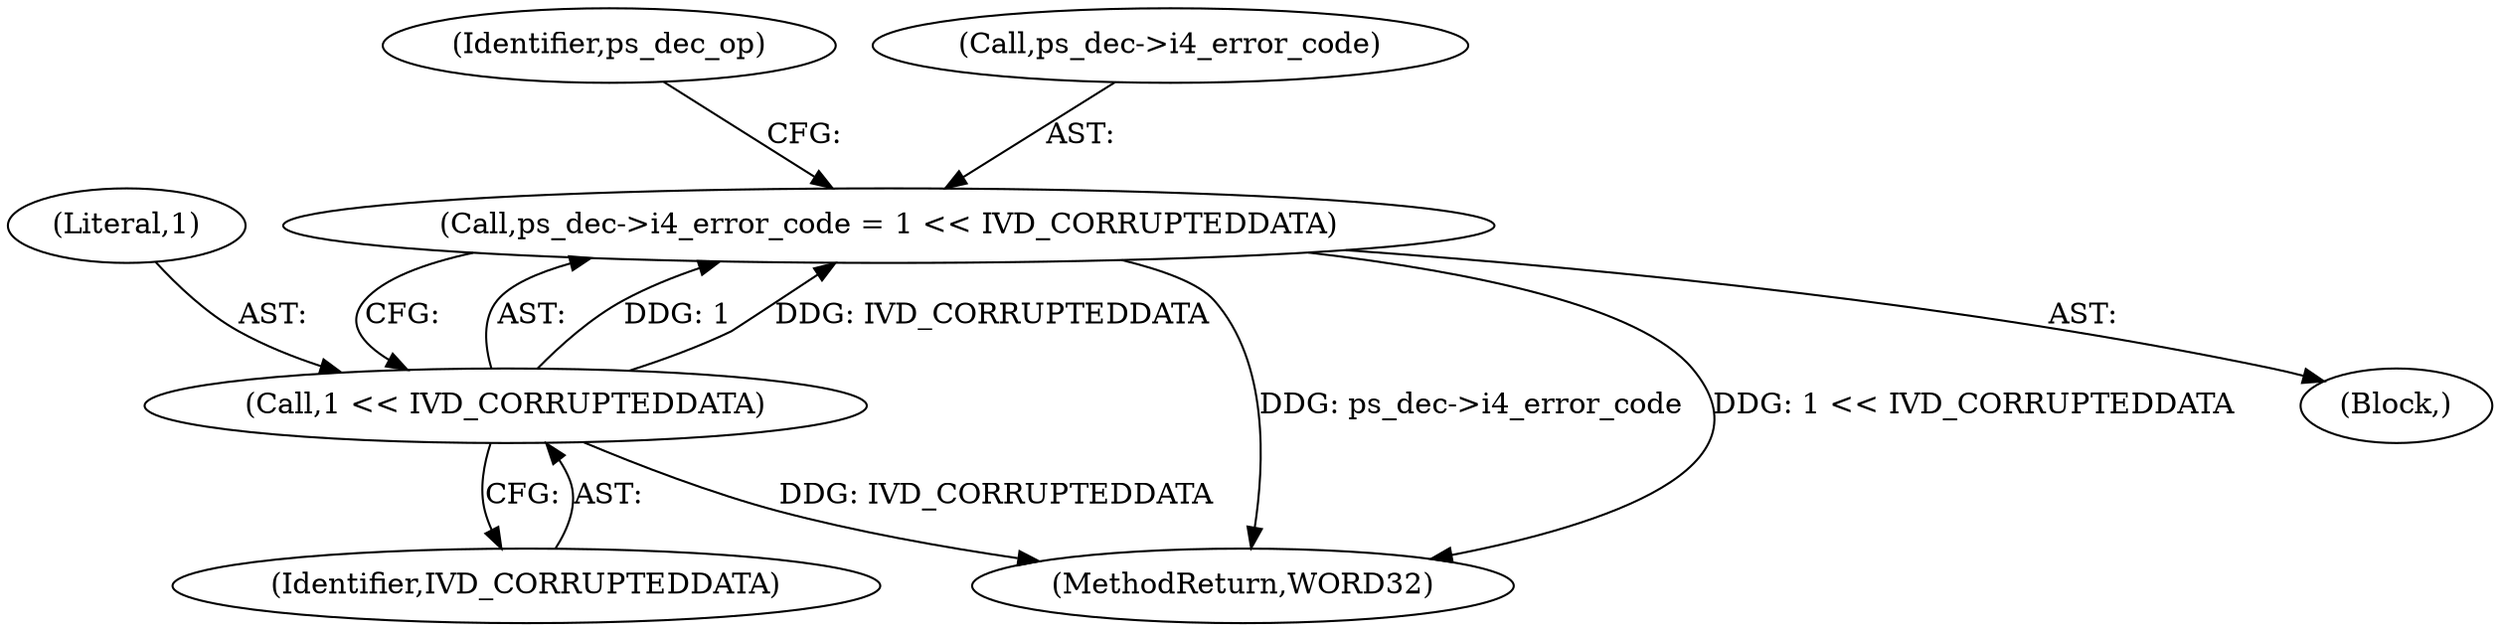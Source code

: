 digraph "0_Android_494561291a503840f385fbcd11d9bc5f4dc502b8@pointer" {
"1001063" [label="(Call,ps_dec->i4_error_code = 1 << IVD_CORRUPTEDDATA)"];
"1001067" [label="(Call,1 << IVD_CORRUPTEDDATA)"];
"1001072" [label="(Identifier,ps_dec_op)"];
"1001068" [label="(Literal,1)"];
"1002226" [label="(MethodReturn,WORD32)"];
"1001063" [label="(Call,ps_dec->i4_error_code = 1 << IVD_CORRUPTEDDATA)"];
"1001056" [label="(Block,)"];
"1001067" [label="(Call,1 << IVD_CORRUPTEDDATA)"];
"1001069" [label="(Identifier,IVD_CORRUPTEDDATA)"];
"1001064" [label="(Call,ps_dec->i4_error_code)"];
"1001063" -> "1001056"  [label="AST: "];
"1001063" -> "1001067"  [label="CFG: "];
"1001064" -> "1001063"  [label="AST: "];
"1001067" -> "1001063"  [label="AST: "];
"1001072" -> "1001063"  [label="CFG: "];
"1001063" -> "1002226"  [label="DDG: ps_dec->i4_error_code"];
"1001063" -> "1002226"  [label="DDG: 1 << IVD_CORRUPTEDDATA"];
"1001067" -> "1001063"  [label="DDG: 1"];
"1001067" -> "1001063"  [label="DDG: IVD_CORRUPTEDDATA"];
"1001067" -> "1001069"  [label="CFG: "];
"1001068" -> "1001067"  [label="AST: "];
"1001069" -> "1001067"  [label="AST: "];
"1001067" -> "1002226"  [label="DDG: IVD_CORRUPTEDDATA"];
}
